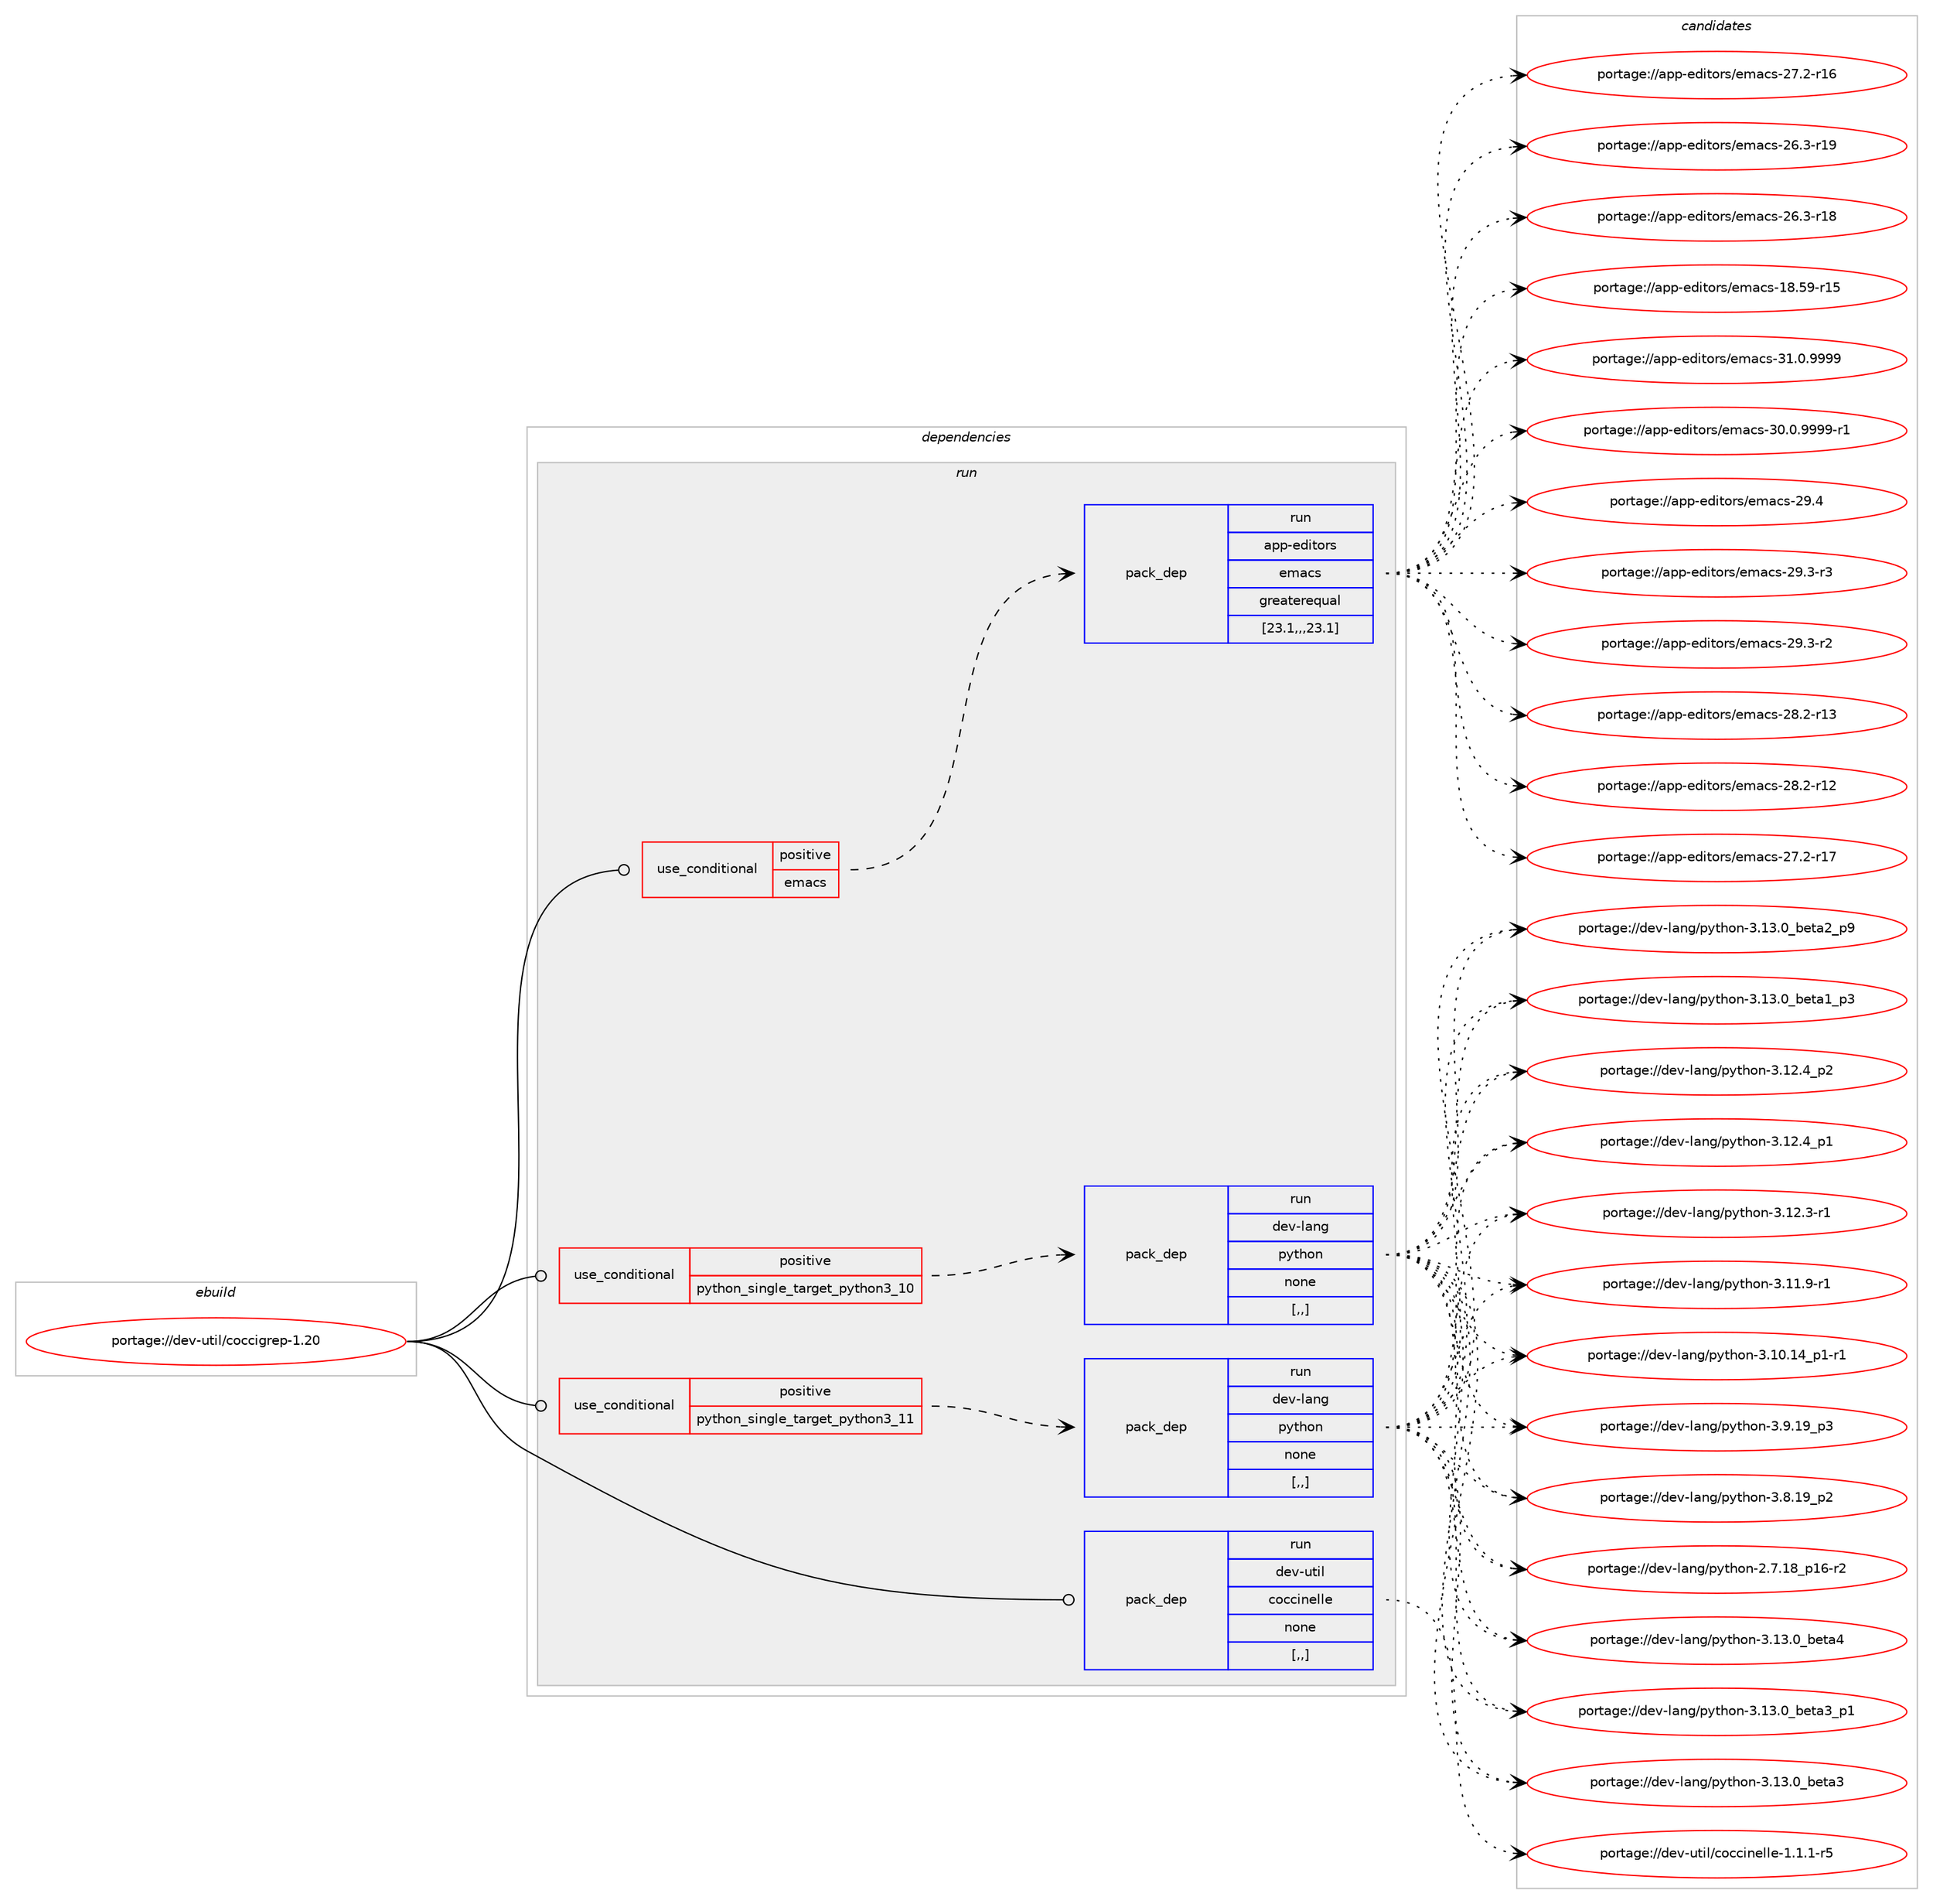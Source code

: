 digraph prolog {

# *************
# Graph options
# *************

newrank=true;
concentrate=true;
compound=true;
graph [rankdir=LR,fontname=Helvetica,fontsize=10,ranksep=1.5];#, ranksep=2.5, nodesep=0.2];
edge  [arrowhead=vee];
node  [fontname=Helvetica,fontsize=10];

# **********
# The ebuild
# **********

subgraph cluster_leftcol {
color=gray;
label=<<i>ebuild</i>>;
id [label="portage://dev-util/coccigrep-1.20", color=red, width=4, href="../dev-util/coccigrep-1.20.svg"];
}

# ****************
# The dependencies
# ****************

subgraph cluster_midcol {
color=gray;
label=<<i>dependencies</i>>;
subgraph cluster_compile {
fillcolor="#eeeeee";
style=filled;
label=<<i>compile</i>>;
}
subgraph cluster_compileandrun {
fillcolor="#eeeeee";
style=filled;
label=<<i>compile and run</i>>;
}
subgraph cluster_run {
fillcolor="#eeeeee";
style=filled;
label=<<i>run</i>>;
subgraph cond59437 {
dependency211632 [label=<<TABLE BORDER="0" CELLBORDER="1" CELLSPACING="0" CELLPADDING="4"><TR><TD ROWSPAN="3" CELLPADDING="10">use_conditional</TD></TR><TR><TD>positive</TD></TR><TR><TD>emacs</TD></TR></TABLE>>, shape=none, color=red];
subgraph pack150796 {
dependency211633 [label=<<TABLE BORDER="0" CELLBORDER="1" CELLSPACING="0" CELLPADDING="4" WIDTH="220"><TR><TD ROWSPAN="6" CELLPADDING="30">pack_dep</TD></TR><TR><TD WIDTH="110">run</TD></TR><TR><TD>app-editors</TD></TR><TR><TD>emacs</TD></TR><TR><TD>greaterequal</TD></TR><TR><TD>[23.1,,,23.1]</TD></TR></TABLE>>, shape=none, color=blue];
}
dependency211632:e -> dependency211633:w [weight=20,style="dashed",arrowhead="vee"];
}
id:e -> dependency211632:w [weight=20,style="solid",arrowhead="odot"];
subgraph cond59438 {
dependency211634 [label=<<TABLE BORDER="0" CELLBORDER="1" CELLSPACING="0" CELLPADDING="4"><TR><TD ROWSPAN="3" CELLPADDING="10">use_conditional</TD></TR><TR><TD>positive</TD></TR><TR><TD>python_single_target_python3_10</TD></TR></TABLE>>, shape=none, color=red];
subgraph pack150797 {
dependency211635 [label=<<TABLE BORDER="0" CELLBORDER="1" CELLSPACING="0" CELLPADDING="4" WIDTH="220"><TR><TD ROWSPAN="6" CELLPADDING="30">pack_dep</TD></TR><TR><TD WIDTH="110">run</TD></TR><TR><TD>dev-lang</TD></TR><TR><TD>python</TD></TR><TR><TD>none</TD></TR><TR><TD>[,,]</TD></TR></TABLE>>, shape=none, color=blue];
}
dependency211634:e -> dependency211635:w [weight=20,style="dashed",arrowhead="vee"];
}
id:e -> dependency211634:w [weight=20,style="solid",arrowhead="odot"];
subgraph cond59439 {
dependency211636 [label=<<TABLE BORDER="0" CELLBORDER="1" CELLSPACING="0" CELLPADDING="4"><TR><TD ROWSPAN="3" CELLPADDING="10">use_conditional</TD></TR><TR><TD>positive</TD></TR><TR><TD>python_single_target_python3_11</TD></TR></TABLE>>, shape=none, color=red];
subgraph pack150798 {
dependency211637 [label=<<TABLE BORDER="0" CELLBORDER="1" CELLSPACING="0" CELLPADDING="4" WIDTH="220"><TR><TD ROWSPAN="6" CELLPADDING="30">pack_dep</TD></TR><TR><TD WIDTH="110">run</TD></TR><TR><TD>dev-lang</TD></TR><TR><TD>python</TD></TR><TR><TD>none</TD></TR><TR><TD>[,,]</TD></TR></TABLE>>, shape=none, color=blue];
}
dependency211636:e -> dependency211637:w [weight=20,style="dashed",arrowhead="vee"];
}
id:e -> dependency211636:w [weight=20,style="solid",arrowhead="odot"];
subgraph pack150799 {
dependency211638 [label=<<TABLE BORDER="0" CELLBORDER="1" CELLSPACING="0" CELLPADDING="4" WIDTH="220"><TR><TD ROWSPAN="6" CELLPADDING="30">pack_dep</TD></TR><TR><TD WIDTH="110">run</TD></TR><TR><TD>dev-util</TD></TR><TR><TD>coccinelle</TD></TR><TR><TD>none</TD></TR><TR><TD>[,,]</TD></TR></TABLE>>, shape=none, color=blue];
}
id:e -> dependency211638:w [weight=20,style="solid",arrowhead="odot"];
}
}

# **************
# The candidates
# **************

subgraph cluster_choices {
rank=same;
color=gray;
label=<<i>candidates</i>>;

subgraph choice150796 {
color=black;
nodesep=1;
choice971121124510110010511611111411547101109979911545514946484657575757 [label="portage://app-editors/emacs-31.0.9999", color=red, width=4,href="../app-editors/emacs-31.0.9999.svg"];
choice9711211245101100105116111114115471011099799115455148464846575757574511449 [label="portage://app-editors/emacs-30.0.9999-r1", color=red, width=4,href="../app-editors/emacs-30.0.9999-r1.svg"];
choice97112112451011001051161111141154710110997991154550574652 [label="portage://app-editors/emacs-29.4", color=red, width=4,href="../app-editors/emacs-29.4.svg"];
choice971121124510110010511611111411547101109979911545505746514511451 [label="portage://app-editors/emacs-29.3-r3", color=red, width=4,href="../app-editors/emacs-29.3-r3.svg"];
choice971121124510110010511611111411547101109979911545505746514511450 [label="portage://app-editors/emacs-29.3-r2", color=red, width=4,href="../app-editors/emacs-29.3-r2.svg"];
choice97112112451011001051161111141154710110997991154550564650451144951 [label="portage://app-editors/emacs-28.2-r13", color=red, width=4,href="../app-editors/emacs-28.2-r13.svg"];
choice97112112451011001051161111141154710110997991154550564650451144950 [label="portage://app-editors/emacs-28.2-r12", color=red, width=4,href="../app-editors/emacs-28.2-r12.svg"];
choice97112112451011001051161111141154710110997991154550554650451144955 [label="portage://app-editors/emacs-27.2-r17", color=red, width=4,href="../app-editors/emacs-27.2-r17.svg"];
choice97112112451011001051161111141154710110997991154550554650451144954 [label="portage://app-editors/emacs-27.2-r16", color=red, width=4,href="../app-editors/emacs-27.2-r16.svg"];
choice97112112451011001051161111141154710110997991154550544651451144957 [label="portage://app-editors/emacs-26.3-r19", color=red, width=4,href="../app-editors/emacs-26.3-r19.svg"];
choice97112112451011001051161111141154710110997991154550544651451144956 [label="portage://app-editors/emacs-26.3-r18", color=red, width=4,href="../app-editors/emacs-26.3-r18.svg"];
choice9711211245101100105116111114115471011099799115454956465357451144953 [label="portage://app-editors/emacs-18.59-r15", color=red, width=4,href="../app-editors/emacs-18.59-r15.svg"];
dependency211633:e -> choice971121124510110010511611111411547101109979911545514946484657575757:w [style=dotted,weight="100"];
dependency211633:e -> choice9711211245101100105116111114115471011099799115455148464846575757574511449:w [style=dotted,weight="100"];
dependency211633:e -> choice97112112451011001051161111141154710110997991154550574652:w [style=dotted,weight="100"];
dependency211633:e -> choice971121124510110010511611111411547101109979911545505746514511451:w [style=dotted,weight="100"];
dependency211633:e -> choice971121124510110010511611111411547101109979911545505746514511450:w [style=dotted,weight="100"];
dependency211633:e -> choice97112112451011001051161111141154710110997991154550564650451144951:w [style=dotted,weight="100"];
dependency211633:e -> choice97112112451011001051161111141154710110997991154550564650451144950:w [style=dotted,weight="100"];
dependency211633:e -> choice97112112451011001051161111141154710110997991154550554650451144955:w [style=dotted,weight="100"];
dependency211633:e -> choice97112112451011001051161111141154710110997991154550554650451144954:w [style=dotted,weight="100"];
dependency211633:e -> choice97112112451011001051161111141154710110997991154550544651451144957:w [style=dotted,weight="100"];
dependency211633:e -> choice97112112451011001051161111141154710110997991154550544651451144956:w [style=dotted,weight="100"];
dependency211633:e -> choice9711211245101100105116111114115471011099799115454956465357451144953:w [style=dotted,weight="100"];
}
subgraph choice150797 {
color=black;
nodesep=1;
choice1001011184510897110103471121211161041111104551464951464895981011169752 [label="portage://dev-lang/python-3.13.0_beta4", color=red, width=4,href="../dev-lang/python-3.13.0_beta4.svg"];
choice10010111845108971101034711212111610411111045514649514648959810111697519511249 [label="portage://dev-lang/python-3.13.0_beta3_p1", color=red, width=4,href="../dev-lang/python-3.13.0_beta3_p1.svg"];
choice1001011184510897110103471121211161041111104551464951464895981011169751 [label="portage://dev-lang/python-3.13.0_beta3", color=red, width=4,href="../dev-lang/python-3.13.0_beta3.svg"];
choice10010111845108971101034711212111610411111045514649514648959810111697509511257 [label="portage://dev-lang/python-3.13.0_beta2_p9", color=red, width=4,href="../dev-lang/python-3.13.0_beta2_p9.svg"];
choice10010111845108971101034711212111610411111045514649514648959810111697499511251 [label="portage://dev-lang/python-3.13.0_beta1_p3", color=red, width=4,href="../dev-lang/python-3.13.0_beta1_p3.svg"];
choice100101118451089711010347112121116104111110455146495046529511250 [label="portage://dev-lang/python-3.12.4_p2", color=red, width=4,href="../dev-lang/python-3.12.4_p2.svg"];
choice100101118451089711010347112121116104111110455146495046529511249 [label="portage://dev-lang/python-3.12.4_p1", color=red, width=4,href="../dev-lang/python-3.12.4_p1.svg"];
choice100101118451089711010347112121116104111110455146495046514511449 [label="portage://dev-lang/python-3.12.3-r1", color=red, width=4,href="../dev-lang/python-3.12.3-r1.svg"];
choice100101118451089711010347112121116104111110455146494946574511449 [label="portage://dev-lang/python-3.11.9-r1", color=red, width=4,href="../dev-lang/python-3.11.9-r1.svg"];
choice100101118451089711010347112121116104111110455146494846495295112494511449 [label="portage://dev-lang/python-3.10.14_p1-r1", color=red, width=4,href="../dev-lang/python-3.10.14_p1-r1.svg"];
choice100101118451089711010347112121116104111110455146574649579511251 [label="portage://dev-lang/python-3.9.19_p3", color=red, width=4,href="../dev-lang/python-3.9.19_p3.svg"];
choice100101118451089711010347112121116104111110455146564649579511250 [label="portage://dev-lang/python-3.8.19_p2", color=red, width=4,href="../dev-lang/python-3.8.19_p2.svg"];
choice100101118451089711010347112121116104111110455046554649569511249544511450 [label="portage://dev-lang/python-2.7.18_p16-r2", color=red, width=4,href="../dev-lang/python-2.7.18_p16-r2.svg"];
dependency211635:e -> choice1001011184510897110103471121211161041111104551464951464895981011169752:w [style=dotted,weight="100"];
dependency211635:e -> choice10010111845108971101034711212111610411111045514649514648959810111697519511249:w [style=dotted,weight="100"];
dependency211635:e -> choice1001011184510897110103471121211161041111104551464951464895981011169751:w [style=dotted,weight="100"];
dependency211635:e -> choice10010111845108971101034711212111610411111045514649514648959810111697509511257:w [style=dotted,weight="100"];
dependency211635:e -> choice10010111845108971101034711212111610411111045514649514648959810111697499511251:w [style=dotted,weight="100"];
dependency211635:e -> choice100101118451089711010347112121116104111110455146495046529511250:w [style=dotted,weight="100"];
dependency211635:e -> choice100101118451089711010347112121116104111110455146495046529511249:w [style=dotted,weight="100"];
dependency211635:e -> choice100101118451089711010347112121116104111110455146495046514511449:w [style=dotted,weight="100"];
dependency211635:e -> choice100101118451089711010347112121116104111110455146494946574511449:w [style=dotted,weight="100"];
dependency211635:e -> choice100101118451089711010347112121116104111110455146494846495295112494511449:w [style=dotted,weight="100"];
dependency211635:e -> choice100101118451089711010347112121116104111110455146574649579511251:w [style=dotted,weight="100"];
dependency211635:e -> choice100101118451089711010347112121116104111110455146564649579511250:w [style=dotted,weight="100"];
dependency211635:e -> choice100101118451089711010347112121116104111110455046554649569511249544511450:w [style=dotted,weight="100"];
}
subgraph choice150798 {
color=black;
nodesep=1;
choice1001011184510897110103471121211161041111104551464951464895981011169752 [label="portage://dev-lang/python-3.13.0_beta4", color=red, width=4,href="../dev-lang/python-3.13.0_beta4.svg"];
choice10010111845108971101034711212111610411111045514649514648959810111697519511249 [label="portage://dev-lang/python-3.13.0_beta3_p1", color=red, width=4,href="../dev-lang/python-3.13.0_beta3_p1.svg"];
choice1001011184510897110103471121211161041111104551464951464895981011169751 [label="portage://dev-lang/python-3.13.0_beta3", color=red, width=4,href="../dev-lang/python-3.13.0_beta3.svg"];
choice10010111845108971101034711212111610411111045514649514648959810111697509511257 [label="portage://dev-lang/python-3.13.0_beta2_p9", color=red, width=4,href="../dev-lang/python-3.13.0_beta2_p9.svg"];
choice10010111845108971101034711212111610411111045514649514648959810111697499511251 [label="portage://dev-lang/python-3.13.0_beta1_p3", color=red, width=4,href="../dev-lang/python-3.13.0_beta1_p3.svg"];
choice100101118451089711010347112121116104111110455146495046529511250 [label="portage://dev-lang/python-3.12.4_p2", color=red, width=4,href="../dev-lang/python-3.12.4_p2.svg"];
choice100101118451089711010347112121116104111110455146495046529511249 [label="portage://dev-lang/python-3.12.4_p1", color=red, width=4,href="../dev-lang/python-3.12.4_p1.svg"];
choice100101118451089711010347112121116104111110455146495046514511449 [label="portage://dev-lang/python-3.12.3-r1", color=red, width=4,href="../dev-lang/python-3.12.3-r1.svg"];
choice100101118451089711010347112121116104111110455146494946574511449 [label="portage://dev-lang/python-3.11.9-r1", color=red, width=4,href="../dev-lang/python-3.11.9-r1.svg"];
choice100101118451089711010347112121116104111110455146494846495295112494511449 [label="portage://dev-lang/python-3.10.14_p1-r1", color=red, width=4,href="../dev-lang/python-3.10.14_p1-r1.svg"];
choice100101118451089711010347112121116104111110455146574649579511251 [label="portage://dev-lang/python-3.9.19_p3", color=red, width=4,href="../dev-lang/python-3.9.19_p3.svg"];
choice100101118451089711010347112121116104111110455146564649579511250 [label="portage://dev-lang/python-3.8.19_p2", color=red, width=4,href="../dev-lang/python-3.8.19_p2.svg"];
choice100101118451089711010347112121116104111110455046554649569511249544511450 [label="portage://dev-lang/python-2.7.18_p16-r2", color=red, width=4,href="../dev-lang/python-2.7.18_p16-r2.svg"];
dependency211637:e -> choice1001011184510897110103471121211161041111104551464951464895981011169752:w [style=dotted,weight="100"];
dependency211637:e -> choice10010111845108971101034711212111610411111045514649514648959810111697519511249:w [style=dotted,weight="100"];
dependency211637:e -> choice1001011184510897110103471121211161041111104551464951464895981011169751:w [style=dotted,weight="100"];
dependency211637:e -> choice10010111845108971101034711212111610411111045514649514648959810111697509511257:w [style=dotted,weight="100"];
dependency211637:e -> choice10010111845108971101034711212111610411111045514649514648959810111697499511251:w [style=dotted,weight="100"];
dependency211637:e -> choice100101118451089711010347112121116104111110455146495046529511250:w [style=dotted,weight="100"];
dependency211637:e -> choice100101118451089711010347112121116104111110455146495046529511249:w [style=dotted,weight="100"];
dependency211637:e -> choice100101118451089711010347112121116104111110455146495046514511449:w [style=dotted,weight="100"];
dependency211637:e -> choice100101118451089711010347112121116104111110455146494946574511449:w [style=dotted,weight="100"];
dependency211637:e -> choice100101118451089711010347112121116104111110455146494846495295112494511449:w [style=dotted,weight="100"];
dependency211637:e -> choice100101118451089711010347112121116104111110455146574649579511251:w [style=dotted,weight="100"];
dependency211637:e -> choice100101118451089711010347112121116104111110455146564649579511250:w [style=dotted,weight="100"];
dependency211637:e -> choice100101118451089711010347112121116104111110455046554649569511249544511450:w [style=dotted,weight="100"];
}
subgraph choice150799 {
color=black;
nodesep=1;
choice10010111845117116105108479911199991051101011081081014549464946494511453 [label="portage://dev-util/coccinelle-1.1.1-r5", color=red, width=4,href="../dev-util/coccinelle-1.1.1-r5.svg"];
dependency211638:e -> choice10010111845117116105108479911199991051101011081081014549464946494511453:w [style=dotted,weight="100"];
}
}

}

